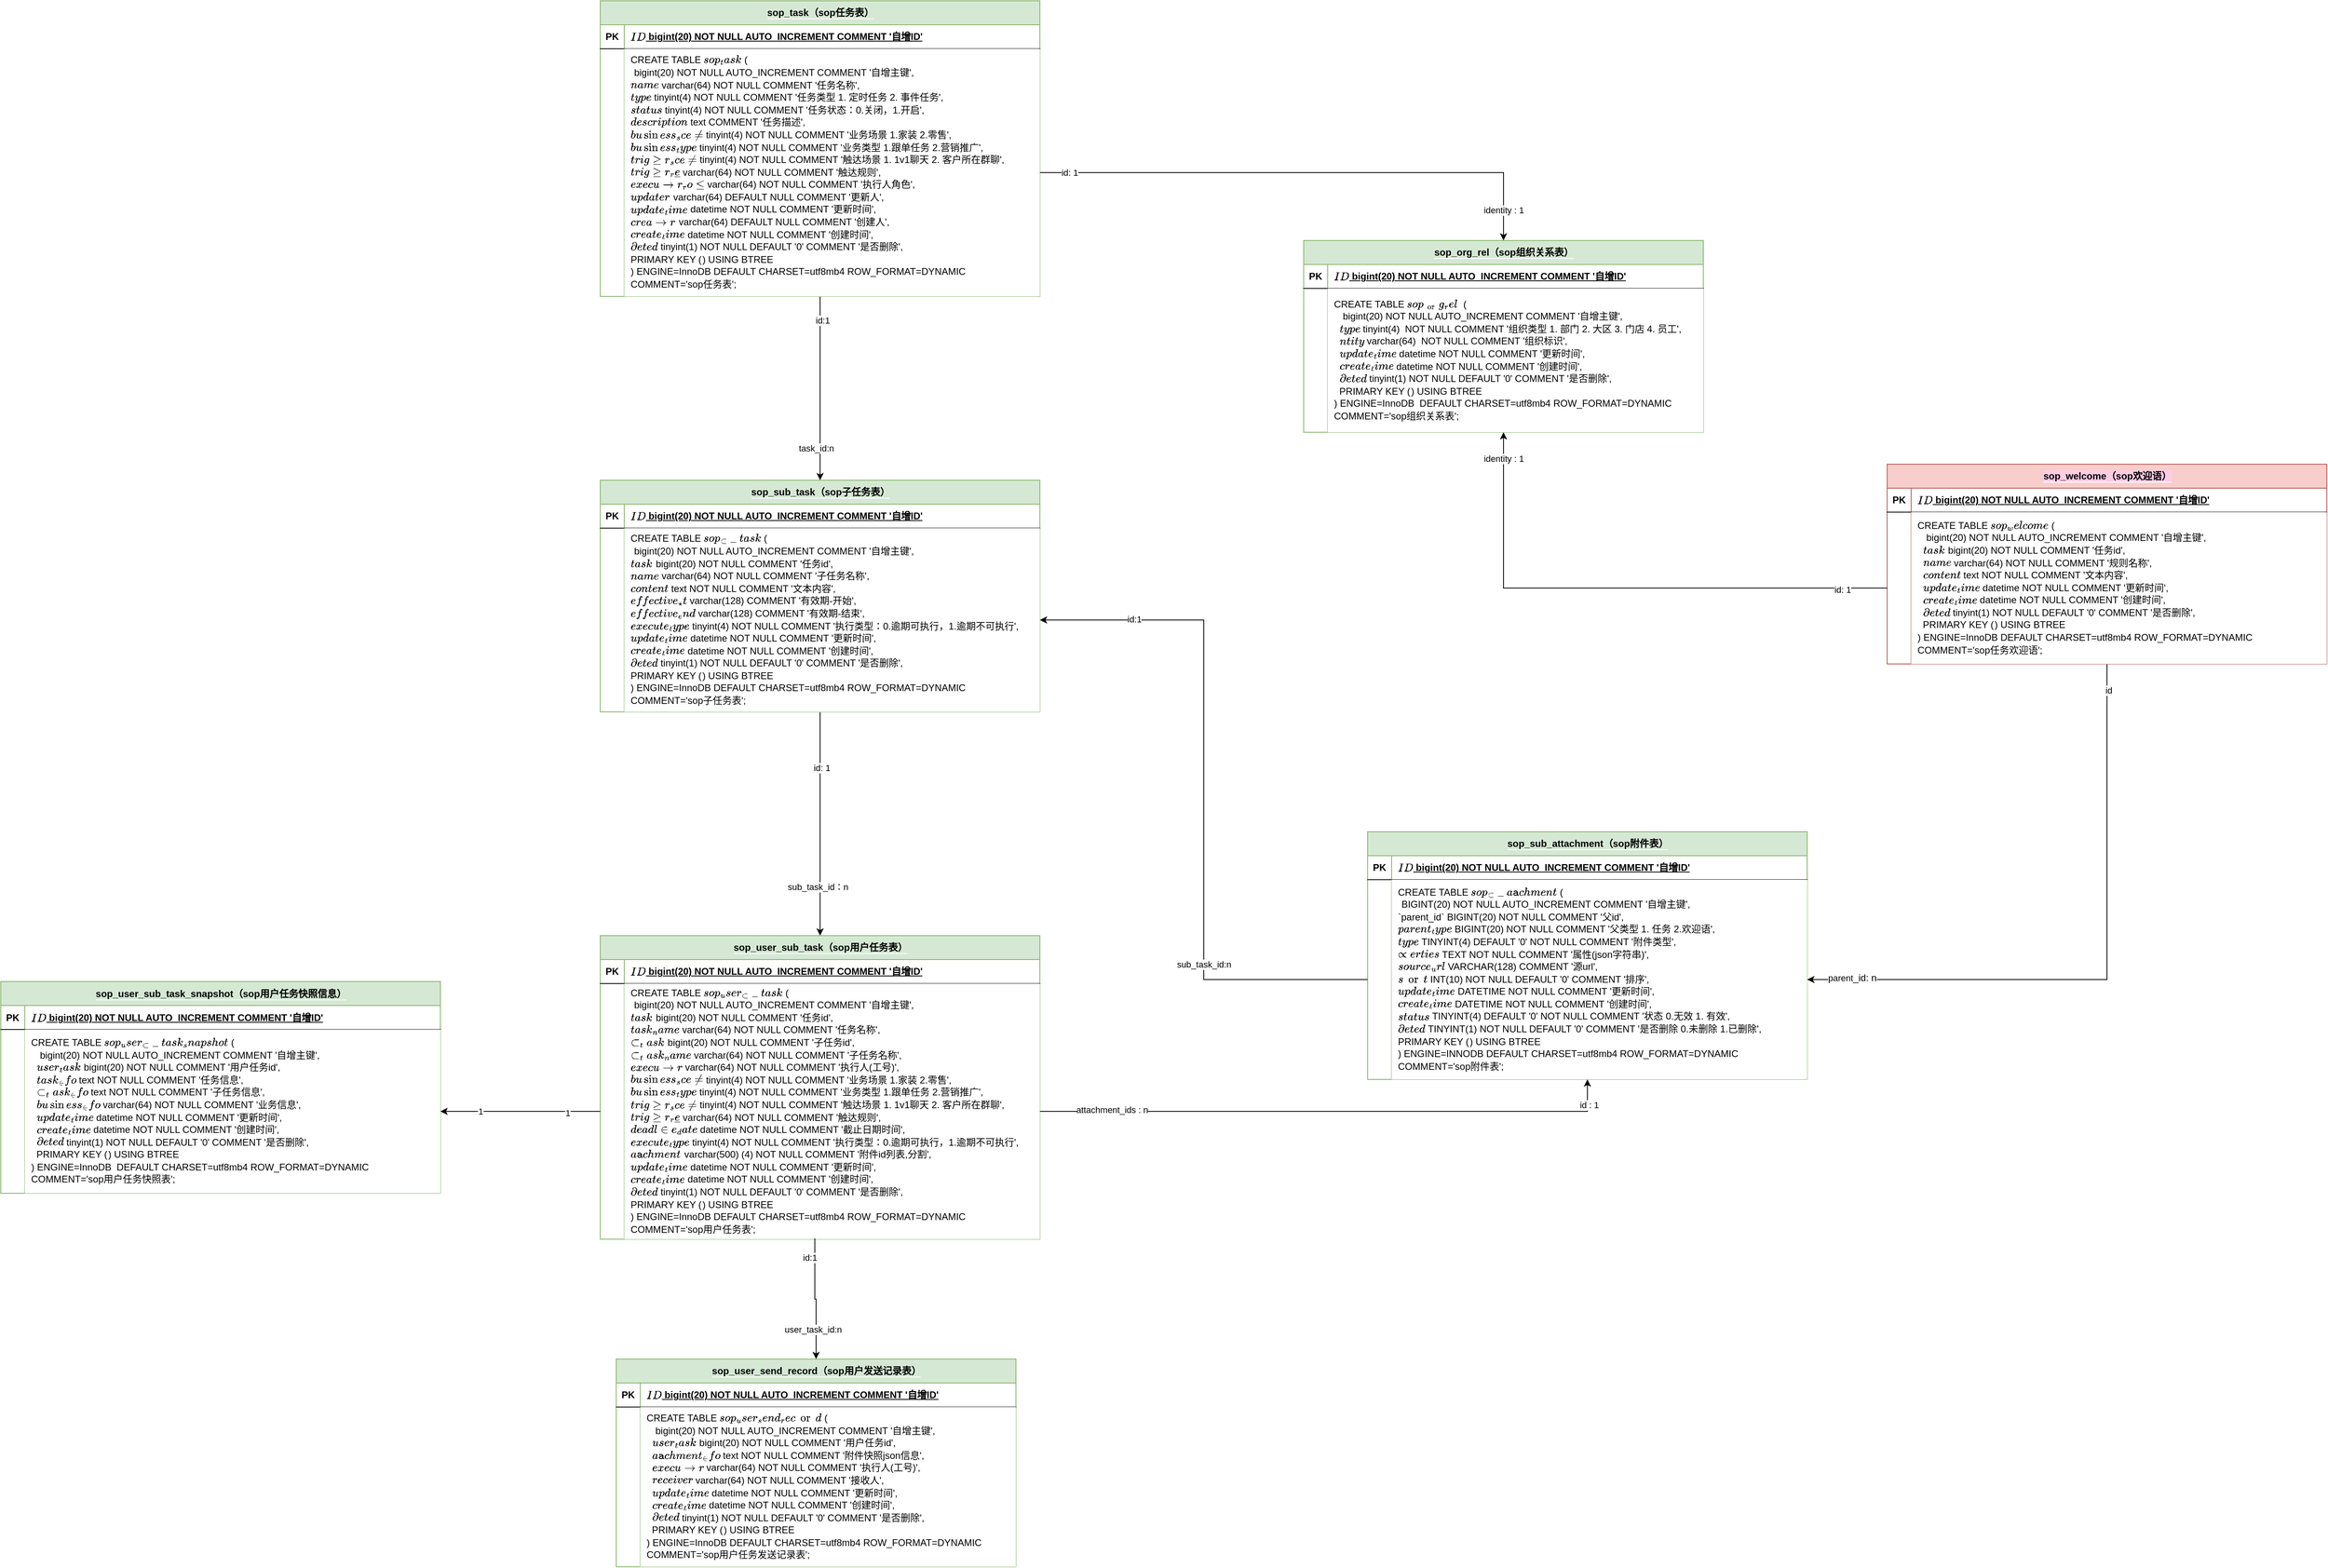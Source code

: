 <mxfile version="21.6.8" type="github">
  <diagram name="第 1 页" id="de748oIVJeChQEEVJ22J">
    <mxGraphModel dx="6034" dy="2929" grid="1" gridSize="10" guides="1" tooltips="1" connect="1" arrows="1" fold="1" page="1" pageScale="1" pageWidth="827" pageHeight="1169" math="0" shadow="0">
      <root>
        <mxCell id="0" />
        <mxCell id="1" parent="0" />
        <mxCell id="-qIdUn-uNaCTuJ1rHyCA-53" style="edgeStyle=orthogonalEdgeStyle;rounded=0;orthogonalLoop=1;jettySize=auto;html=1;entryX=0.5;entryY=0;entryDx=0;entryDy=0;" edge="1" parent="1" source="-qIdUn-uNaCTuJ1rHyCA-1" target="-qIdUn-uNaCTuJ1rHyCA-15">
          <mxGeometry relative="1" as="geometry" />
        </mxCell>
        <mxCell id="-qIdUn-uNaCTuJ1rHyCA-54" value="id:1" style="edgeLabel;html=1;align=center;verticalAlign=middle;resizable=0;points=[];" vertex="1" connectable="0" parent="-qIdUn-uNaCTuJ1rHyCA-53">
          <mxGeometry x="-0.752" y="3" relative="1" as="geometry">
            <mxPoint y="1" as="offset" />
          </mxGeometry>
        </mxCell>
        <mxCell id="-qIdUn-uNaCTuJ1rHyCA-55" value="task_id:n" style="edgeLabel;html=1;align=center;verticalAlign=middle;resizable=0;points=[];" vertex="1" connectable="0" parent="-qIdUn-uNaCTuJ1rHyCA-53">
          <mxGeometry x="0.507" y="-2" relative="1" as="geometry">
            <mxPoint x="-3" y="16" as="offset" />
          </mxGeometry>
        </mxCell>
        <mxCell id="-qIdUn-uNaCTuJ1rHyCA-1" value="&lt;span style=&quot;background-color: rgb(213, 232, 212);&quot;&gt;sop_task（sop任务表）&lt;/span&gt;" style="shape=table;startSize=30;container=1;collapsible=1;childLayout=tableLayout;fixedRows=1;rowLines=0;fontStyle=1;align=center;resizeLast=1;html=1;labelBackgroundColor=default;fillColor=#d5e8d4;strokeColor=#82b366;" vertex="1" parent="1">
          <mxGeometry x="-2260" y="-890" width="550" height="370" as="geometry" />
        </mxCell>
        <mxCell id="-qIdUn-uNaCTuJ1rHyCA-2" value="" style="shape=tableRow;horizontal=0;startSize=0;swimlaneHead=0;swimlaneBody=0;fillColor=none;collapsible=0;dropTarget=0;points=[[0,0.5],[1,0.5]];portConstraint=eastwest;top=0;left=0;right=0;bottom=1;" vertex="1" parent="-qIdUn-uNaCTuJ1rHyCA-1">
          <mxGeometry y="30" width="550" height="30" as="geometry" />
        </mxCell>
        <mxCell id="-qIdUn-uNaCTuJ1rHyCA-3" value="PK" style="shape=partialRectangle;connectable=0;fillColor=none;top=0;left=0;bottom=0;right=0;fontStyle=1;overflow=hidden;whiteSpace=wrap;html=1;" vertex="1" parent="-qIdUn-uNaCTuJ1rHyCA-2">
          <mxGeometry width="30" height="30" as="geometry">
            <mxRectangle width="30" height="30" as="alternateBounds" />
          </mxGeometry>
        </mxCell>
        <mxCell id="-qIdUn-uNaCTuJ1rHyCA-4" value="`ID` bigint(20) NOT NULL AUTO_INCREMENT COMMENT &#39;自增ID&#39;" style="shape=partialRectangle;connectable=0;fillColor=none;top=0;left=0;bottom=0;right=0;align=left;spacingLeft=6;fontStyle=5;overflow=hidden;whiteSpace=wrap;html=1;" vertex="1" parent="-qIdUn-uNaCTuJ1rHyCA-2">
          <mxGeometry x="30" width="520" height="30" as="geometry">
            <mxRectangle width="520" height="30" as="alternateBounds" />
          </mxGeometry>
        </mxCell>
        <mxCell id="-qIdUn-uNaCTuJ1rHyCA-5" value="" style="shape=tableRow;horizontal=0;startSize=0;swimlaneHead=0;swimlaneBody=0;fillColor=none;collapsible=0;dropTarget=0;points=[[0,0.5],[1,0.5]];portConstraint=eastwest;top=0;left=0;right=0;bottom=0;" vertex="1" parent="-qIdUn-uNaCTuJ1rHyCA-1">
          <mxGeometry y="60" width="550" height="310" as="geometry" />
        </mxCell>
        <mxCell id="-qIdUn-uNaCTuJ1rHyCA-6" value="" style="shape=partialRectangle;connectable=0;fillColor=none;top=0;left=0;bottom=0;right=0;editable=1;overflow=hidden;whiteSpace=wrap;html=1;" vertex="1" parent="-qIdUn-uNaCTuJ1rHyCA-5">
          <mxGeometry width="30" height="310" as="geometry">
            <mxRectangle width="30" height="310" as="alternateBounds" />
          </mxGeometry>
        </mxCell>
        <mxCell id="-qIdUn-uNaCTuJ1rHyCA-7" value="&lt;div style=&quot;line-height: 130%;&quot;&gt;&lt;div style=&quot;line-height: 130%;&quot;&gt;&lt;div style=&quot;line-height: 130%;&quot;&gt;&lt;div style=&quot;line-height: 130%;&quot;&gt;&lt;div style=&quot;line-height: 130%;&quot;&gt;&lt;div data-docx-has-block-data=&quot;false&quot; data-page-id=&quot;Co8VdgC0moM7NCxHO37cvej0neh&quot;&gt;&lt;div class=&quot;old-record-id-Ze5vdnJgfoNHqzxl2qscwm99n2c&quot; style=&quot;&quot;&gt;CREATE TABLE `sop_task` (&lt;br/&gt;  `id` bigint(20) NOT NULL AUTO_INCREMENT COMMENT &#39;自增主键&#39;,&lt;br/&gt;  `name` varchar(64) NOT NULL COMMENT &#39;任务名称&#39;,&lt;br/&gt;  `type` tinyint(4)  NOT NULL COMMENT &#39;任务类型 1. 定时任务 2. 事件任务&#39;,&lt;br/&gt;  `status` tinyint(4)  NOT NULL COMMENT &#39;任务状态：0.关闭，1.开启&#39;,&lt;br/&gt;  `description` text COMMENT &#39;任务描述&#39;,&lt;br/&gt;  `business_scene` tinyint(4) NOT NULL COMMENT &#39;业务场景 1.家装 2.零售&#39;,&lt;br/&gt;  `business_type` tinyint(4) NOT NULL COMMENT &#39;业务类型 1.跟单任务 2.营销推广&#39;,&lt;br/&gt;  `trigger_scene` tinyint(4) NOT NULL COMMENT &#39;触达场景 1. 1v1聊天 2. 客户所在群聊&#39;,&lt;br/&gt;  `trigger_rule` varchar(64) NOT NULL COMMENT &#39;触达规则&#39;,&lt;br/&gt;  `executor_role` varchar(64) NOT NULL COMMENT &#39;执行人角色&#39;,&lt;br/&gt;  `updater_id` varchar(64) DEFAULT NULL COMMENT &#39;更新人&#39;,&lt;br/&gt;  `update_time` datetime NOT NULL COMMENT &#39;更新时间&#39;,&lt;br/&gt;  `creator_id` varchar(64) DEFAULT NULL COMMENT &#39;创建人&#39;,&lt;br/&gt;  `create_time` datetime NOT NULL COMMENT &#39;创建时间&#39;,&lt;br/&gt;  `deleted` tinyint(1) NOT NULL DEFAULT &#39;0&#39; COMMENT &#39;是否删除&#39;,&lt;br/&gt;  PRIMARY KEY (`id`) USING BTREE&lt;br/&gt;) ENGINE=InnoDB  DEFAULT CHARSET=utf8mb4 ROW_FORMAT=DYNAMIC COMMENT=&#39;sop任务表&#39;;&lt;/div&gt;&lt;/div&gt;&lt;/div&gt;&lt;/div&gt;&lt;/div&gt;&lt;/div&gt;&lt;/div&gt;" style="shape=partialRectangle;connectable=0;fillColor=default;top=0;left=0;bottom=0;right=0;align=left;spacingLeft=6;overflow=hidden;whiteSpace=wrap;html=1;" vertex="1" parent="-qIdUn-uNaCTuJ1rHyCA-5">
          <mxGeometry x="30" width="520" height="310" as="geometry">
            <mxRectangle width="520" height="310" as="alternateBounds" />
          </mxGeometry>
        </mxCell>
        <mxCell id="-qIdUn-uNaCTuJ1rHyCA-63" style="edgeStyle=orthogonalEdgeStyle;rounded=0;orthogonalLoop=1;jettySize=auto;html=1;entryX=0.5;entryY=0;entryDx=0;entryDy=0;" edge="1" parent="1" source="-qIdUn-uNaCTuJ1rHyCA-15" target="-qIdUn-uNaCTuJ1rHyCA-29">
          <mxGeometry relative="1" as="geometry" />
        </mxCell>
        <mxCell id="-qIdUn-uNaCTuJ1rHyCA-65" value="id: 1" style="edgeLabel;html=1;align=center;verticalAlign=middle;resizable=0;points=[];" vertex="1" connectable="0" parent="-qIdUn-uNaCTuJ1rHyCA-63">
          <mxGeometry x="-0.502" y="2" relative="1" as="geometry">
            <mxPoint as="offset" />
          </mxGeometry>
        </mxCell>
        <mxCell id="-qIdUn-uNaCTuJ1rHyCA-66" value="sub_task_id：n" style="edgeLabel;html=1;align=center;verticalAlign=middle;resizable=0;points=[];" vertex="1" connectable="0" parent="-qIdUn-uNaCTuJ1rHyCA-63">
          <mxGeometry x="0.563" y="-3" relative="1" as="geometry">
            <mxPoint as="offset" />
          </mxGeometry>
        </mxCell>
        <mxCell id="-qIdUn-uNaCTuJ1rHyCA-15" value="&lt;span style=&quot;background-color: rgb(213, 232, 212);&quot;&gt;sop_sub_task（sop子任务表）&lt;/span&gt;" style="shape=table;startSize=30;container=1;collapsible=1;childLayout=tableLayout;fixedRows=1;rowLines=0;fontStyle=1;align=center;resizeLast=1;html=1;labelBackgroundColor=default;fillColor=#d5e8d4;strokeColor=#82b366;" vertex="1" parent="1">
          <mxGeometry x="-2260" y="-290" width="550" height="290.0" as="geometry" />
        </mxCell>
        <mxCell id="-qIdUn-uNaCTuJ1rHyCA-16" value="" style="shape=tableRow;horizontal=0;startSize=0;swimlaneHead=0;swimlaneBody=0;fillColor=none;collapsible=0;dropTarget=0;points=[[0,0.5],[1,0.5]];portConstraint=eastwest;top=0;left=0;right=0;bottom=1;" vertex="1" parent="-qIdUn-uNaCTuJ1rHyCA-15">
          <mxGeometry y="30" width="550" height="30" as="geometry" />
        </mxCell>
        <mxCell id="-qIdUn-uNaCTuJ1rHyCA-17" value="PK" style="shape=partialRectangle;connectable=0;fillColor=none;top=0;left=0;bottom=0;right=0;fontStyle=1;overflow=hidden;whiteSpace=wrap;html=1;" vertex="1" parent="-qIdUn-uNaCTuJ1rHyCA-16">
          <mxGeometry width="30" height="30" as="geometry">
            <mxRectangle width="30" height="30" as="alternateBounds" />
          </mxGeometry>
        </mxCell>
        <mxCell id="-qIdUn-uNaCTuJ1rHyCA-18" value="`ID` bigint(20) NOT NULL AUTO_INCREMENT COMMENT &#39;自增ID&#39;" style="shape=partialRectangle;connectable=0;fillColor=none;top=0;left=0;bottom=0;right=0;align=left;spacingLeft=6;fontStyle=5;overflow=hidden;whiteSpace=wrap;html=1;" vertex="1" parent="-qIdUn-uNaCTuJ1rHyCA-16">
          <mxGeometry x="30" width="520" height="30" as="geometry">
            <mxRectangle width="520" height="30" as="alternateBounds" />
          </mxGeometry>
        </mxCell>
        <mxCell id="-qIdUn-uNaCTuJ1rHyCA-19" value="" style="shape=tableRow;horizontal=0;startSize=0;swimlaneHead=0;swimlaneBody=0;fillColor=none;collapsible=0;dropTarget=0;points=[[0,0.5],[1,0.5]];portConstraint=eastwest;top=0;left=0;right=0;bottom=0;" vertex="1" parent="-qIdUn-uNaCTuJ1rHyCA-15">
          <mxGeometry y="60" width="550" height="230" as="geometry" />
        </mxCell>
        <mxCell id="-qIdUn-uNaCTuJ1rHyCA-20" value="" style="shape=partialRectangle;connectable=0;fillColor=none;top=0;left=0;bottom=0;right=0;editable=1;overflow=hidden;whiteSpace=wrap;html=1;" vertex="1" parent="-qIdUn-uNaCTuJ1rHyCA-19">
          <mxGeometry width="30" height="230" as="geometry">
            <mxRectangle width="30" height="230" as="alternateBounds" />
          </mxGeometry>
        </mxCell>
        <mxCell id="-qIdUn-uNaCTuJ1rHyCA-21" value="&lt;div style=&quot;line-height: 130%;&quot;&gt;&lt;div style=&quot;line-height: 130%;&quot;&gt;&lt;div style=&quot;line-height: 130%;&quot;&gt;&lt;div style=&quot;line-height: 130%;&quot;&gt;&lt;div style=&quot;line-height: 130%;&quot;&gt;&lt;div style=&quot;line-height: 130%;&quot;&gt;&lt;div style=&quot;line-height: 130%;&quot;&gt;&lt;div data-docx-has-block-data=&quot;false&quot; data-page-id=&quot;Co8VdgC0moM7NCxHO37cvej0neh&quot;&gt;&lt;div class=&quot;old-record-id-Ze5vdnJgfoNHqzxl2qscwm99n2c&quot; style=&quot;&quot;&gt;CREATE TABLE `sop_sub_task` (&lt;br/&gt;  `id` bigint(20) NOT NULL AUTO_INCREMENT COMMENT &#39;自增主键&#39;,&lt;br/&gt;  `task_id` bigint(20) NOT NULL COMMENT &#39;任务id&#39;,&lt;br/&gt;  `name` varchar(64) NOT NULL COMMENT &#39;子任务名称&#39;,&lt;br/&gt;  `content` text NOT NULL COMMENT &#39;文本内容&#39;,&lt;br/&gt;  `effective_start` varchar(128) COMMENT &#39;有效期-开始&#39;,&lt;br/&gt;  `effective_end` varchar(128) COMMENT &#39;有效期-结束&#39;,&lt;br/&gt;  `execute_type` tinyint(4)  NOT NULL COMMENT &#39;执行类型：0.逾期可执行，1.逾期不可执行&#39;,&lt;br/&gt;  `update_time` datetime NOT NULL COMMENT &#39;更新时间&#39;,&lt;br/&gt;  `create_time` datetime NOT NULL COMMENT &#39;创建时间&#39;,&lt;br/&gt;  `deleted` tinyint(1) NOT NULL DEFAULT &#39;0&#39; COMMENT &#39;是否删除&#39;,&lt;br/&gt;  PRIMARY KEY (`id`) USING BTREE&lt;br/&gt;) ENGINE=InnoDB DEFAULT CHARSET=utf8mb4 ROW_FORMAT=DYNAMIC COMMENT=&#39;sop子任务表&#39;;&lt;/div&gt;&lt;/div&gt;&lt;/div&gt;&lt;/div&gt;&lt;/div&gt;&lt;/div&gt;&lt;/div&gt;&lt;/div&gt;&lt;/div&gt;" style="shape=partialRectangle;connectable=0;fillColor=default;top=0;left=0;bottom=0;right=0;align=left;spacingLeft=6;overflow=hidden;whiteSpace=wrap;html=1;" vertex="1" parent="-qIdUn-uNaCTuJ1rHyCA-19">
          <mxGeometry x="30" width="520" height="230" as="geometry">
            <mxRectangle width="520" height="230" as="alternateBounds" />
          </mxGeometry>
        </mxCell>
        <mxCell id="-qIdUn-uNaCTuJ1rHyCA-22" value="&lt;span style=&quot;background-color: rgb(213, 232, 212);&quot;&gt;sop_sub_attachment（sop附件表）&lt;/span&gt;" style="shape=table;startSize=30;container=1;collapsible=1;childLayout=tableLayout;fixedRows=1;rowLines=0;fontStyle=1;align=center;resizeLast=1;html=1;labelBackgroundColor=default;fillColor=#d5e8d4;strokeColor=#82b366;" vertex="1" parent="1">
          <mxGeometry x="-1300" y="150" width="550" height="310" as="geometry" />
        </mxCell>
        <mxCell id="-qIdUn-uNaCTuJ1rHyCA-23" value="" style="shape=tableRow;horizontal=0;startSize=0;swimlaneHead=0;swimlaneBody=0;fillColor=none;collapsible=0;dropTarget=0;points=[[0,0.5],[1,0.5]];portConstraint=eastwest;top=0;left=0;right=0;bottom=1;" vertex="1" parent="-qIdUn-uNaCTuJ1rHyCA-22">
          <mxGeometry y="30" width="550" height="30" as="geometry" />
        </mxCell>
        <mxCell id="-qIdUn-uNaCTuJ1rHyCA-24" value="PK" style="shape=partialRectangle;connectable=0;fillColor=none;top=0;left=0;bottom=0;right=0;fontStyle=1;overflow=hidden;whiteSpace=wrap;html=1;" vertex="1" parent="-qIdUn-uNaCTuJ1rHyCA-23">
          <mxGeometry width="30" height="30" as="geometry">
            <mxRectangle width="30" height="30" as="alternateBounds" />
          </mxGeometry>
        </mxCell>
        <mxCell id="-qIdUn-uNaCTuJ1rHyCA-25" value="`ID` bigint(20) NOT NULL AUTO_INCREMENT COMMENT &#39;自增ID&#39;" style="shape=partialRectangle;connectable=0;fillColor=none;top=0;left=0;bottom=0;right=0;align=left;spacingLeft=6;fontStyle=5;overflow=hidden;whiteSpace=wrap;html=1;" vertex="1" parent="-qIdUn-uNaCTuJ1rHyCA-23">
          <mxGeometry x="30" width="520" height="30" as="geometry">
            <mxRectangle width="520" height="30" as="alternateBounds" />
          </mxGeometry>
        </mxCell>
        <mxCell id="-qIdUn-uNaCTuJ1rHyCA-26" value="" style="shape=tableRow;horizontal=0;startSize=0;swimlaneHead=0;swimlaneBody=0;fillColor=none;collapsible=0;dropTarget=0;points=[[0,0.5],[1,0.5]];portConstraint=eastwest;top=0;left=0;right=0;bottom=0;" vertex="1" parent="-qIdUn-uNaCTuJ1rHyCA-22">
          <mxGeometry y="60" width="550" height="250" as="geometry" />
        </mxCell>
        <mxCell id="-qIdUn-uNaCTuJ1rHyCA-27" value="" style="shape=partialRectangle;connectable=0;fillColor=none;top=0;left=0;bottom=0;right=0;editable=1;overflow=hidden;whiteSpace=wrap;html=1;" vertex="1" parent="-qIdUn-uNaCTuJ1rHyCA-26">
          <mxGeometry width="30" height="250" as="geometry">
            <mxRectangle width="30" height="250" as="alternateBounds" />
          </mxGeometry>
        </mxCell>
        <mxCell id="-qIdUn-uNaCTuJ1rHyCA-28" value="&lt;div style=&quot;line-height: 130%;&quot;&gt;&lt;div style=&quot;line-height: 130%;&quot;&gt;&lt;div style=&quot;line-height: 130%;&quot;&gt;&lt;div style=&quot;line-height: 130%;&quot;&gt;&lt;div style=&quot;line-height: 130%;&quot;&gt;&lt;div style=&quot;line-height: 130%;&quot;&gt;&lt;div style=&quot;line-height: 130%;&quot;&gt;&lt;div style=&quot;line-height: 130%;&quot;&gt;&lt;div&gt;CREATE TABLE `sop_sub_attachment` (&lt;span style=&quot;&quot; data-eleid=&quot;2&quot; class=&quot;text-only&quot;&gt;&lt;br&gt;&lt;/span&gt;&lt;span style=&quot;&quot; data-eleid=&quot;5&quot; class=&quot;text-only&quot;&gt;  `id` BIGINT(20) NOT NULL AUTO_INCREMENT COMMENT &#39;自增主键&#39;,&lt;/span&gt;&lt;span style=&quot;&quot; data-eleid=&quot;4&quot; class=&quot;text-only&quot;&gt;&lt;br&gt;&lt;/span&gt;  `&lt;span style=&quot;background-color: initial;&quot;&gt;parent&lt;/span&gt;&lt;span style=&quot;background-color: initial;&quot;&gt;_id` BIGINT(20) NOT NULL COMMENT &#39;父id&#39;,&lt;/span&gt;&lt;/div&gt;&lt;div&gt;&lt;span style=&quot;&quot; data-eleid=&quot;6&quot; class=&quot;text-only&quot;&gt;`parent_type` BIGINT(20) NOT NULL COMMENT &#39;父类型 1. 任务 2.欢迎语&#39;,&lt;br&gt;&lt;/span&gt;&lt;span style=&quot;&quot; data-eleid=&quot;9&quot; class=&quot;text-only&quot;&gt;  `type` TINYINT(4) DEFAULT &#39;0&#39;  NOT NULL COMMENT &#39;附件类型&#39;,&lt;/span&gt;&lt;span style=&quot;&quot; data-eleid=&quot;8&quot; class=&quot;text-only&quot;&gt;&lt;br&gt;&lt;/span&gt;&lt;span style=&quot;&quot; data-eleid=&quot;11&quot; class=&quot;text-only&quot;&gt;  `properties` TEXT NOT NULL COMMENT &#39;属性(json字符串)&#39;,&lt;/span&gt;&lt;/div&gt;&lt;div&gt;&lt;span style=&quot;&quot; data-eleid=&quot;12&quot; class=&quot;text-only&quot;&gt;&lt;div style=&quot;&quot;&gt;  `source_url` VARCHAR(128) COMMENT &#39;源url&#39;,&lt;/div&gt;&lt;/span&gt;&lt;span style=&quot;&quot; data-eleid=&quot;15&quot; class=&quot;text-only&quot;&gt;  `sort` INT(10) NOT NULL DEFAULT &#39;0&#39; COMMENT &#39;排序&#39;,&lt;/span&gt;&lt;span style=&quot;&quot; data-eleid=&quot;14&quot; class=&quot;text-only&quot;&gt;&lt;br&gt;&lt;/span&gt;&lt;span style=&quot;&quot; data-eleid=&quot;17&quot; class=&quot;text-only&quot;&gt;  `update_time` DATETIME NOT NULL COMMENT &#39;更新时间&#39;,&lt;/span&gt;&lt;span style=&quot;&quot; data-eleid=&quot;16&quot; class=&quot;text-only&quot;&gt;&lt;br&gt;&lt;/span&gt;&lt;span style=&quot;&quot; data-eleid=&quot;19&quot; class=&quot;text-only&quot;&gt;  `create_time` DATETIME NOT NULL COMMENT &#39;创建时间&#39;,&lt;/span&gt;&lt;/div&gt;&lt;div&gt;&lt;span style=&quot;&quot; data-eleid=&quot;18&quot; class=&quot;text-only&quot;&gt;`status` TINYINT(4) DEFAULT &#39;0&#39; NOT NULL COMMENT &#39;状态 0.无效 1. 有效&#39;,&lt;br&gt;&lt;/span&gt;&lt;span style=&quot;&quot; data-eleid=&quot;21&quot; class=&quot;text-only&quot;&gt;  `deleted` TINYINT(1) NOT NULL DEFAULT &#39;0&#39; COMMENT &#39;是否删除 0.未删除 1.已删除&#39;,&lt;/span&gt;&lt;span style=&quot;&quot; data-eleid=&quot;20&quot; class=&quot;text-only&quot;&gt;&lt;br&gt;&lt;/span&gt;&lt;span style=&quot;&quot; data-eleid=&quot;23&quot; class=&quot;text-only&quot;&gt;  PRIMARY KEY (`id`) USING BTREE&lt;/span&gt;&lt;span style=&quot;&quot; data-eleid=&quot;22&quot; class=&quot;text-only&quot;&gt;&lt;br&gt;&lt;/span&gt;&lt;span style=&quot;&quot; data-eleid=&quot;25&quot; class=&quot;text-only&quot;&gt;) ENGINE=INNODB DEFAULT CHARSET=utf8mb4 ROW_FORMAT=DYNAMIC COMMENT=&#39;sop附件表&#39;;&lt;/span&gt;&lt;/div&gt;&lt;/div&gt;&lt;/div&gt;&lt;/div&gt;&lt;/div&gt;&lt;/div&gt;&lt;/div&gt;&lt;/div&gt;&lt;/div&gt;" style="shape=partialRectangle;connectable=0;fillColor=default;top=0;left=0;bottom=0;right=0;align=left;spacingLeft=6;overflow=hidden;whiteSpace=wrap;html=1;" vertex="1" parent="-qIdUn-uNaCTuJ1rHyCA-26">
          <mxGeometry x="30" width="520" height="250" as="geometry">
            <mxRectangle width="520" height="250" as="alternateBounds" />
          </mxGeometry>
        </mxCell>
        <mxCell id="-qIdUn-uNaCTuJ1rHyCA-29" value="&lt;span style=&quot;background-color: rgb(213, 232, 212);&quot;&gt;sop_user_sub_task（sop用户任务表）&lt;/span&gt;" style="shape=table;startSize=30;container=1;collapsible=1;childLayout=tableLayout;fixedRows=1;rowLines=0;fontStyle=1;align=center;resizeLast=1;html=1;labelBackgroundColor=default;fillColor=#d5e8d4;strokeColor=#82b366;" vertex="1" parent="1">
          <mxGeometry x="-2260" y="280" width="550" height="380" as="geometry" />
        </mxCell>
        <mxCell id="-qIdUn-uNaCTuJ1rHyCA-30" value="" style="shape=tableRow;horizontal=0;startSize=0;swimlaneHead=0;swimlaneBody=0;fillColor=none;collapsible=0;dropTarget=0;points=[[0,0.5],[1,0.5]];portConstraint=eastwest;top=0;left=0;right=0;bottom=1;" vertex="1" parent="-qIdUn-uNaCTuJ1rHyCA-29">
          <mxGeometry y="30" width="550" height="30" as="geometry" />
        </mxCell>
        <mxCell id="-qIdUn-uNaCTuJ1rHyCA-31" value="PK" style="shape=partialRectangle;connectable=0;fillColor=none;top=0;left=0;bottom=0;right=0;fontStyle=1;overflow=hidden;whiteSpace=wrap;html=1;" vertex="1" parent="-qIdUn-uNaCTuJ1rHyCA-30">
          <mxGeometry width="30" height="30" as="geometry">
            <mxRectangle width="30" height="30" as="alternateBounds" />
          </mxGeometry>
        </mxCell>
        <mxCell id="-qIdUn-uNaCTuJ1rHyCA-32" value="`ID` bigint(20) NOT NULL AUTO_INCREMENT COMMENT &#39;自增ID&#39;" style="shape=partialRectangle;connectable=0;fillColor=none;top=0;left=0;bottom=0;right=0;align=left;spacingLeft=6;fontStyle=5;overflow=hidden;whiteSpace=wrap;html=1;" vertex="1" parent="-qIdUn-uNaCTuJ1rHyCA-30">
          <mxGeometry x="30" width="520" height="30" as="geometry">
            <mxRectangle width="520" height="30" as="alternateBounds" />
          </mxGeometry>
        </mxCell>
        <mxCell id="-qIdUn-uNaCTuJ1rHyCA-33" value="" style="shape=tableRow;horizontal=0;startSize=0;swimlaneHead=0;swimlaneBody=0;fillColor=none;collapsible=0;dropTarget=0;points=[[0,0.5],[1,0.5]];portConstraint=eastwest;top=0;left=0;right=0;bottom=0;" vertex="1" parent="-qIdUn-uNaCTuJ1rHyCA-29">
          <mxGeometry y="60" width="550" height="320" as="geometry" />
        </mxCell>
        <mxCell id="-qIdUn-uNaCTuJ1rHyCA-34" value="" style="shape=partialRectangle;connectable=0;fillColor=none;top=0;left=0;bottom=0;right=0;editable=1;overflow=hidden;whiteSpace=wrap;html=1;" vertex="1" parent="-qIdUn-uNaCTuJ1rHyCA-33">
          <mxGeometry width="30" height="320" as="geometry">
            <mxRectangle width="30" height="320" as="alternateBounds" />
          </mxGeometry>
        </mxCell>
        <mxCell id="-qIdUn-uNaCTuJ1rHyCA-35" value="&lt;div style=&quot;line-height: 130%;&quot;&gt;&lt;div style=&quot;line-height: 130%;&quot;&gt;&lt;div style=&quot;line-height: 130%;&quot;&gt;&lt;div style=&quot;line-height: 130%;&quot;&gt;&lt;div style=&quot;line-height: 130%;&quot;&gt;&lt;div style=&quot;line-height: 130%;&quot;&gt;&lt;div style=&quot;line-height: 130%;&quot;&gt;&lt;div style=&quot;line-height: 130%;&quot;&gt;&lt;div data-docx-has-block-data=&quot;false&quot; data-page-id=&quot;Co8VdgC0moM7NCxHO37cvej0neh&quot;&gt;&lt;div class=&quot;old-record-id-Ze5vdnJgfoNHqzxl2qscwm99n2c&quot; style=&quot;&quot;&gt;CREATE TABLE `sop_user_sub_task` (&lt;br/&gt;  `id` bigint(20) NOT NULL AUTO_INCREMENT COMMENT &#39;自增主键&#39;,&lt;br/&gt;  `task_id` bigint(20) NOT NULL COMMENT &#39;任务id&#39;,&lt;br/&gt;  `task_name` varchar(64) NOT NULL COMMENT &#39;任务名称&#39;,&lt;br/&gt;  `sub_task_id ` bigint(20) NOT NULL COMMENT &#39;子任务id&#39;,&lt;br/&gt;  `sub_task_name` varchar(64) NOT NULL COMMENT &#39;子任务名称&#39;,&lt;br/&gt;  `executor` varchar(64) NOT NULL COMMENT &#39;执行人(工号)&#39;,&lt;br/&gt;  `business_scene` tinyint(4) NOT NULL COMMENT &#39;业务场景 1.家装 2.零售&#39;,&lt;br/&gt;  `business_type` tinyint(4) NOT NULL COMMENT &#39;业务类型 1.跟单任务 2.营销推广&#39;,&lt;br/&gt;  `trigger_scene` tinyint(4) NOT NULL COMMENT &#39;触达场景 1. 1v1聊天 2. 客户所在群聊&#39;,&lt;br/&gt;  `trigger_rule` varchar(64) NOT NULL COMMENT &#39;触达规则&#39;,&lt;br/&gt;  `deadline_date ` datetime NOT NULL COMMENT &#39;截止日期时间&#39;,&lt;br/&gt;  `execute_type` tinyint(4)  NOT NULL COMMENT &#39;执行类型：0.逾期可执行，1.逾期不可执行&#39;,&lt;br/&gt;  `attachment_ids` varchar(500) (4)  NOT NULL COMMENT &#39;附件id列表,分割&#39;,&lt;br/&gt;  `update_time` datetime NOT NULL COMMENT &#39;更新时间&#39;,&lt;br/&gt;  `create_time` datetime NOT NULL COMMENT &#39;创建时间&#39;,&lt;br/&gt;  `deleted` tinyint(1) NOT NULL DEFAULT &#39;0&#39; COMMENT &#39;是否删除&#39;,&lt;br/&gt;  PRIMARY KEY (`id`) USING BTREE&lt;br/&gt;) ENGINE=InnoDB DEFAULT CHARSET=utf8mb4 ROW_FORMAT=DYNAMIC COMMENT=&#39;sop用户任务表&#39;;&lt;/div&gt;&lt;/div&gt;&lt;/div&gt;&lt;/div&gt;&lt;/div&gt;&lt;/div&gt;&lt;/div&gt;&lt;/div&gt;&lt;/div&gt;&lt;/div&gt;" style="shape=partialRectangle;connectable=0;fillColor=default;top=0;left=0;bottom=0;right=0;align=left;spacingLeft=6;overflow=hidden;whiteSpace=wrap;html=1;" vertex="1" parent="-qIdUn-uNaCTuJ1rHyCA-33">
          <mxGeometry x="30" width="520" height="320" as="geometry">
            <mxRectangle width="520" height="320" as="alternateBounds" />
          </mxGeometry>
        </mxCell>
        <mxCell id="-qIdUn-uNaCTuJ1rHyCA-43" value="&lt;span style=&quot;background-color: rgb(213, 232, 212);&quot;&gt;sop_user_send_record（sop用户发送记录表）&lt;/span&gt;" style="shape=table;startSize=30;container=1;collapsible=1;childLayout=tableLayout;fixedRows=1;rowLines=0;fontStyle=1;align=center;resizeLast=1;html=1;labelBackgroundColor=default;fillColor=#d5e8d4;strokeColor=#82b366;" vertex="1" parent="1">
          <mxGeometry x="-2240" y="810" width="500" height="260" as="geometry" />
        </mxCell>
        <mxCell id="-qIdUn-uNaCTuJ1rHyCA-44" value="" style="shape=tableRow;horizontal=0;startSize=0;swimlaneHead=0;swimlaneBody=0;fillColor=none;collapsible=0;dropTarget=0;points=[[0,0.5],[1,0.5]];portConstraint=eastwest;top=0;left=0;right=0;bottom=1;" vertex="1" parent="-qIdUn-uNaCTuJ1rHyCA-43">
          <mxGeometry y="30" width="500" height="30" as="geometry" />
        </mxCell>
        <mxCell id="-qIdUn-uNaCTuJ1rHyCA-45" value="PK" style="shape=partialRectangle;connectable=0;fillColor=none;top=0;left=0;bottom=0;right=0;fontStyle=1;overflow=hidden;whiteSpace=wrap;html=1;" vertex="1" parent="-qIdUn-uNaCTuJ1rHyCA-44">
          <mxGeometry width="30" height="30" as="geometry">
            <mxRectangle width="30" height="30" as="alternateBounds" />
          </mxGeometry>
        </mxCell>
        <mxCell id="-qIdUn-uNaCTuJ1rHyCA-46" value="`ID` bigint(20) NOT NULL AUTO_INCREMENT COMMENT &#39;自增ID&#39;" style="shape=partialRectangle;connectable=0;fillColor=none;top=0;left=0;bottom=0;right=0;align=left;spacingLeft=6;fontStyle=5;overflow=hidden;whiteSpace=wrap;html=1;" vertex="1" parent="-qIdUn-uNaCTuJ1rHyCA-44">
          <mxGeometry x="30" width="470" height="30" as="geometry">
            <mxRectangle width="470" height="30" as="alternateBounds" />
          </mxGeometry>
        </mxCell>
        <mxCell id="-qIdUn-uNaCTuJ1rHyCA-47" value="" style="shape=tableRow;horizontal=0;startSize=0;swimlaneHead=0;swimlaneBody=0;fillColor=none;collapsible=0;dropTarget=0;points=[[0,0.5],[1,0.5]];portConstraint=eastwest;top=0;left=0;right=0;bottom=0;" vertex="1" parent="-qIdUn-uNaCTuJ1rHyCA-43">
          <mxGeometry y="60" width="500" height="200" as="geometry" />
        </mxCell>
        <mxCell id="-qIdUn-uNaCTuJ1rHyCA-48" value="" style="shape=partialRectangle;connectable=0;fillColor=none;top=0;left=0;bottom=0;right=0;editable=1;overflow=hidden;whiteSpace=wrap;html=1;" vertex="1" parent="-qIdUn-uNaCTuJ1rHyCA-47">
          <mxGeometry width="30" height="200" as="geometry">
            <mxRectangle width="30" height="200" as="alternateBounds" />
          </mxGeometry>
        </mxCell>
        <mxCell id="-qIdUn-uNaCTuJ1rHyCA-49" value="&lt;div style=&quot;line-height: 130%;&quot;&gt;&lt;div style=&quot;line-height: 130%;&quot;&gt;&lt;div style=&quot;line-height: 130%;&quot;&gt;&lt;div style=&quot;line-height: 130%;&quot;&gt;&lt;div style=&quot;line-height: 130%;&quot;&gt;&lt;div style=&quot;line-height: 130%;&quot;&gt;&lt;div style=&quot;line-height: 130%;&quot;&gt;&lt;div style=&quot;line-height: 130%;&quot;&gt;&lt;div style=&quot;line-height: 130%;&quot;&gt;CREATE TABLE `sop_user_send_record` (&lt;/div&gt;&lt;div style=&quot;line-height: 130%;&quot;&gt;&amp;nbsp; `id` bigint(20) NOT NULL AUTO_INCREMENT COMMENT &#39;自增主键&#39;,&lt;/div&gt;&lt;div style=&quot;line-height: 130%;&quot;&gt;&amp;nbsp; `user_task_id` bigint(20) NOT NULL COMMENT &#39;用户任务id&#39;,&lt;/div&gt;&lt;div style=&quot;line-height: 130%;&quot;&gt;&amp;nbsp; `attachment_info` text NOT NULL COMMENT &#39;附件快照json信息&lt;span style=&quot;background-color: initial;&quot;&gt;&#39;,&lt;/span&gt;&lt;/div&gt;&lt;div style=&quot;line-height: 130%;&quot;&gt;&amp;nbsp; `executor` varchar(64) NOT NULL COMMENT &#39;执行人(工号)&#39;,&lt;/div&gt;&lt;div style=&quot;line-height: 130%;&quot;&gt;&amp;nbsp; `receiver` varchar(64) NOT NULL COMMENT &#39;接收人&#39;,&lt;/div&gt;&lt;div style=&quot;line-height: 130%;&quot;&gt;&amp;nbsp; `update_time` datetime NOT NULL COMMENT &#39;更新时间&#39;,&lt;/div&gt;&lt;div style=&quot;line-height: 130%;&quot;&gt;&amp;nbsp; `create_time` datetime NOT NULL COMMENT &#39;创建时间&#39;,&lt;/div&gt;&lt;div style=&quot;line-height: 130%;&quot;&gt;&amp;nbsp; `deleted` tinyint(1) NOT NULL DEFAULT &#39;0&#39; COMMENT &#39;是否删除&#39;,&lt;/div&gt;&lt;div style=&quot;line-height: 130%;&quot;&gt;&amp;nbsp; PRIMARY KEY (`id`) USING BTREE&lt;/div&gt;&lt;div style=&quot;line-height: 130%;&quot;&gt;) ENGINE=InnoDB DEFAULT CHARSET=utf8mb4 ROW_FORMAT=DYNAMIC COMMENT=&#39;sop用户任务发送记录表&#39;;&lt;/div&gt;&lt;/div&gt;&lt;/div&gt;&lt;/div&gt;&lt;/div&gt;&lt;/div&gt;&lt;/div&gt;&lt;/div&gt;&lt;/div&gt;" style="shape=partialRectangle;connectable=0;fillColor=default;top=0;left=0;bottom=0;right=0;align=left;spacingLeft=6;overflow=hidden;whiteSpace=wrap;html=1;" vertex="1" parent="-qIdUn-uNaCTuJ1rHyCA-47">
          <mxGeometry x="30" width="470" height="200" as="geometry">
            <mxRectangle width="470" height="200" as="alternateBounds" />
          </mxGeometry>
        </mxCell>
        <mxCell id="-qIdUn-uNaCTuJ1rHyCA-50" style="edgeStyle=orthogonalEdgeStyle;rounded=0;orthogonalLoop=1;jettySize=auto;html=1;exitX=0.488;exitY=0.997;exitDx=0;exitDy=0;exitPerimeter=0;entryX=0.5;entryY=0;entryDx=0;entryDy=0;" edge="1" parent="1" source="-qIdUn-uNaCTuJ1rHyCA-33" target="-qIdUn-uNaCTuJ1rHyCA-43">
          <mxGeometry relative="1" as="geometry">
            <mxPoint x="-1710" y="935" as="sourcePoint" />
          </mxGeometry>
        </mxCell>
        <mxCell id="-qIdUn-uNaCTuJ1rHyCA-51" value="id:1" style="edgeLabel;html=1;align=center;verticalAlign=middle;resizable=0;points=[];" vertex="1" connectable="0" parent="-qIdUn-uNaCTuJ1rHyCA-50">
          <mxGeometry x="-0.686" y="-6" relative="1" as="geometry">
            <mxPoint x="-1" as="offset" />
          </mxGeometry>
        </mxCell>
        <mxCell id="-qIdUn-uNaCTuJ1rHyCA-52" value="user_task_id:n" style="edgeLabel;html=1;align=center;verticalAlign=middle;resizable=0;points=[];" vertex="1" connectable="0" parent="-qIdUn-uNaCTuJ1rHyCA-50">
          <mxGeometry x="0.505" y="-3" relative="1" as="geometry">
            <mxPoint x="-1" as="offset" />
          </mxGeometry>
        </mxCell>
        <mxCell id="-qIdUn-uNaCTuJ1rHyCA-60" style="edgeStyle=orthogonalEdgeStyle;rounded=0;orthogonalLoop=1;jettySize=auto;html=1;entryX=1;entryY=0.5;entryDx=0;entryDy=0;" edge="1" parent="1" source="-qIdUn-uNaCTuJ1rHyCA-26" target="-qIdUn-uNaCTuJ1rHyCA-19">
          <mxGeometry relative="1" as="geometry" />
        </mxCell>
        <mxCell id="-qIdUn-uNaCTuJ1rHyCA-61" value="sub_task_id:n" style="edgeLabel;html=1;align=center;verticalAlign=middle;resizable=0;points=[];" vertex="1" connectable="0" parent="-qIdUn-uNaCTuJ1rHyCA-60">
          <mxGeometry x="-0.479" relative="1" as="geometry">
            <mxPoint as="offset" />
          </mxGeometry>
        </mxCell>
        <mxCell id="-qIdUn-uNaCTuJ1rHyCA-62" value="id:1" style="edgeLabel;html=1;align=center;verticalAlign=middle;resizable=0;points=[];" vertex="1" connectable="0" parent="-qIdUn-uNaCTuJ1rHyCA-60">
          <mxGeometry x="0.725" y="-1" relative="1" as="geometry">
            <mxPoint as="offset" />
          </mxGeometry>
        </mxCell>
        <mxCell id="-qIdUn-uNaCTuJ1rHyCA-68" value="&lt;span style=&quot;background-color: rgb(213, 232, 212);&quot;&gt;sop_user_sub_task_snapshot（sop用户任务快照信息）&lt;/span&gt;" style="shape=table;startSize=30;container=1;collapsible=1;childLayout=tableLayout;fixedRows=1;rowLines=0;fontStyle=1;align=center;resizeLast=1;html=1;labelBackgroundColor=default;fillColor=#d5e8d4;strokeColor=#82b366;" vertex="1" parent="1">
          <mxGeometry x="-3010" y="337.5" width="550" height="265" as="geometry" />
        </mxCell>
        <mxCell id="-qIdUn-uNaCTuJ1rHyCA-69" value="" style="shape=tableRow;horizontal=0;startSize=0;swimlaneHead=0;swimlaneBody=0;fillColor=none;collapsible=0;dropTarget=0;points=[[0,0.5],[1,0.5]];portConstraint=eastwest;top=0;left=0;right=0;bottom=1;" vertex="1" parent="-qIdUn-uNaCTuJ1rHyCA-68">
          <mxGeometry y="30" width="550" height="30" as="geometry" />
        </mxCell>
        <mxCell id="-qIdUn-uNaCTuJ1rHyCA-70" value="PK" style="shape=partialRectangle;connectable=0;fillColor=none;top=0;left=0;bottom=0;right=0;fontStyle=1;overflow=hidden;whiteSpace=wrap;html=1;" vertex="1" parent="-qIdUn-uNaCTuJ1rHyCA-69">
          <mxGeometry width="30" height="30" as="geometry">
            <mxRectangle width="30" height="30" as="alternateBounds" />
          </mxGeometry>
        </mxCell>
        <mxCell id="-qIdUn-uNaCTuJ1rHyCA-71" value="`ID` bigint(20) NOT NULL AUTO_INCREMENT COMMENT &#39;自增ID&#39;" style="shape=partialRectangle;connectable=0;fillColor=none;top=0;left=0;bottom=0;right=0;align=left;spacingLeft=6;fontStyle=5;overflow=hidden;whiteSpace=wrap;html=1;" vertex="1" parent="-qIdUn-uNaCTuJ1rHyCA-69">
          <mxGeometry x="30" width="520" height="30" as="geometry">
            <mxRectangle width="520" height="30" as="alternateBounds" />
          </mxGeometry>
        </mxCell>
        <mxCell id="-qIdUn-uNaCTuJ1rHyCA-72" value="" style="shape=tableRow;horizontal=0;startSize=0;swimlaneHead=0;swimlaneBody=0;fillColor=none;collapsible=0;dropTarget=0;points=[[0,0.5],[1,0.5]];portConstraint=eastwest;top=0;left=0;right=0;bottom=0;" vertex="1" parent="-qIdUn-uNaCTuJ1rHyCA-68">
          <mxGeometry y="60" width="550" height="205" as="geometry" />
        </mxCell>
        <mxCell id="-qIdUn-uNaCTuJ1rHyCA-73" value="" style="shape=partialRectangle;connectable=0;fillColor=none;top=0;left=0;bottom=0;right=0;editable=1;overflow=hidden;whiteSpace=wrap;html=1;" vertex="1" parent="-qIdUn-uNaCTuJ1rHyCA-72">
          <mxGeometry width="30" height="205" as="geometry">
            <mxRectangle width="30" height="205" as="alternateBounds" />
          </mxGeometry>
        </mxCell>
        <mxCell id="-qIdUn-uNaCTuJ1rHyCA-74" value="&lt;div style=&quot;line-height: 130%;&quot;&gt;&lt;div style=&quot;line-height: 130%;&quot;&gt;&lt;div style=&quot;line-height: 130%;&quot;&gt;&lt;div style=&quot;line-height: 130%;&quot;&gt;&lt;div style=&quot;line-height: 130%;&quot;&gt;&lt;div style=&quot;line-height: 130%;&quot;&gt;&lt;div style=&quot;line-height: 130%;&quot;&gt;CREATE TABLE `sop_user_sub_task_snapshot` (&lt;/div&gt;&lt;div style=&quot;line-height: 130%;&quot;&gt;&amp;nbsp; `id` bigint(20) NOT NULL AUTO_INCREMENT COMMENT &#39;自增主键&#39;,&lt;/div&gt;&lt;div style=&quot;line-height: 130%;&quot;&gt;&amp;nbsp; `user_task_id ` bigint(20) NOT NULL COMMENT &#39;用户任务id&#39;,&lt;br&gt;&lt;/div&gt;&lt;div style=&quot;line-height: 130%;&quot;&gt;&amp;nbsp; `task_info` text NOT NULL COMMENT &#39;任务信息&#39;,&lt;/div&gt;&lt;div style=&quot;line-height: 130%;&quot;&gt;&amp;nbsp; `sub_task_info`&amp;nbsp;text&lt;span style=&quot;background-color: initial;&quot;&gt;&amp;nbsp;NOT NULL COMMENT &#39;子任务信息&#39;,&lt;/span&gt;&lt;/div&gt;&lt;div style=&quot;line-height: 130%;&quot;&gt;&amp;nbsp; `business_info` varchar(64) NOT NULL COMMENT &#39;业务信息&#39;,&lt;br&gt;&lt;/div&gt;&lt;div style=&quot;line-height: 130%;&quot;&gt;&amp;nbsp; `update_time` datetime NOT NULL COMMENT &#39;更新时间&#39;,&lt;/div&gt;&lt;div style=&quot;line-height: 130%;&quot;&gt;&amp;nbsp; `create_time` datetime NOT NULL COMMENT &#39;创建时间&#39;,&lt;/div&gt;&lt;div style=&quot;line-height: 130%;&quot;&gt;&amp;nbsp; `deleted` tinyint(1) NOT NULL DEFAULT &#39;0&#39; COMMENT &#39;是否删除&#39;,&lt;/div&gt;&lt;div style=&quot;line-height: 130%;&quot;&gt;&amp;nbsp; PRIMARY KEY (`id`) USING BTREE&lt;/div&gt;&lt;div style=&quot;line-height: 130%;&quot;&gt;) ENGINE=InnoDB&amp;nbsp; DEFAULT CHARSET=utf8mb4 ROW_FORMAT=DYNAMIC COMMENT=&#39;sop用户任务快照表&#39;;&lt;/div&gt;&lt;/div&gt;&lt;/div&gt;&lt;/div&gt;&lt;/div&gt;&lt;/div&gt;&lt;/div&gt;" style="shape=partialRectangle;connectable=0;fillColor=default;top=0;left=0;bottom=0;right=0;align=left;spacingLeft=6;overflow=hidden;whiteSpace=wrap;html=1;" vertex="1" parent="-qIdUn-uNaCTuJ1rHyCA-72">
          <mxGeometry x="30" width="520" height="205" as="geometry">
            <mxRectangle width="520" height="205" as="alternateBounds" />
          </mxGeometry>
        </mxCell>
        <mxCell id="-qIdUn-uNaCTuJ1rHyCA-75" style="edgeStyle=orthogonalEdgeStyle;rounded=0;orthogonalLoop=1;jettySize=auto;html=1;entryX=1;entryY=0.5;entryDx=0;entryDy=0;" edge="1" parent="1" source="-qIdUn-uNaCTuJ1rHyCA-33" target="-qIdUn-uNaCTuJ1rHyCA-72">
          <mxGeometry relative="1" as="geometry" />
        </mxCell>
        <mxCell id="-qIdUn-uNaCTuJ1rHyCA-96" value="1" style="edgeLabel;html=1;align=center;verticalAlign=middle;resizable=0;points=[];" vertex="1" connectable="0" parent="-qIdUn-uNaCTuJ1rHyCA-75">
          <mxGeometry x="-0.587" y="2" relative="1" as="geometry">
            <mxPoint as="offset" />
          </mxGeometry>
        </mxCell>
        <mxCell id="-qIdUn-uNaCTuJ1rHyCA-97" value="1" style="edgeLabel;html=1;align=center;verticalAlign=middle;resizable=0;points=[];" vertex="1" connectable="0" parent="-qIdUn-uNaCTuJ1rHyCA-75">
          <mxGeometry x="0.547" y="-3" relative="1" as="geometry">
            <mxPoint x="4" y="3" as="offset" />
          </mxGeometry>
        </mxCell>
        <mxCell id="-qIdUn-uNaCTuJ1rHyCA-93" style="edgeStyle=orthogonalEdgeStyle;rounded=0;orthogonalLoop=1;jettySize=auto;html=1;entryX=1;entryY=0.5;entryDx=0;entryDy=0;" edge="1" parent="1" source="-qIdUn-uNaCTuJ1rHyCA-76" target="-qIdUn-uNaCTuJ1rHyCA-26">
          <mxGeometry relative="1" as="geometry" />
        </mxCell>
        <mxCell id="-qIdUn-uNaCTuJ1rHyCA-111" value="id" style="edgeLabel;html=1;align=center;verticalAlign=middle;resizable=0;points=[];" vertex="1" connectable="0" parent="-qIdUn-uNaCTuJ1rHyCA-93">
          <mxGeometry x="-0.914" y="2" relative="1" as="geometry">
            <mxPoint as="offset" />
          </mxGeometry>
        </mxCell>
        <mxCell id="-qIdUn-uNaCTuJ1rHyCA-112" value="parent&lt;span style=&quot;border-color: var(--border-color); font-size: 12px; text-align: left; background-color: initial;&quot;&gt;_id: n&lt;/span&gt;" style="edgeLabel;html=1;align=center;verticalAlign=middle;resizable=0;points=[];" vertex="1" connectable="0" parent="-qIdUn-uNaCTuJ1rHyCA-93">
          <mxGeometry x="0.854" y="-2" relative="1" as="geometry">
            <mxPoint as="offset" />
          </mxGeometry>
        </mxCell>
        <mxCell id="-qIdUn-uNaCTuJ1rHyCA-76" value="&lt;span style=&quot;background-color: rgb(255, 204, 230);&quot;&gt;sop_welcome（sop欢迎语）&lt;/span&gt;" style="shape=table;startSize=30;container=1;collapsible=1;childLayout=tableLayout;fixedRows=1;rowLines=0;fontStyle=1;align=center;resizeLast=1;html=1;labelBackgroundColor=default;fillColor=#f8cecc;strokeColor=#b85450;" vertex="1" parent="1">
          <mxGeometry x="-650" y="-310" width="550" height="250.0" as="geometry" />
        </mxCell>
        <mxCell id="-qIdUn-uNaCTuJ1rHyCA-77" value="" style="shape=tableRow;horizontal=0;startSize=0;swimlaneHead=0;swimlaneBody=0;fillColor=none;collapsible=0;dropTarget=0;points=[[0,0.5],[1,0.5]];portConstraint=eastwest;top=0;left=0;right=0;bottom=1;" vertex="1" parent="-qIdUn-uNaCTuJ1rHyCA-76">
          <mxGeometry y="30" width="550" height="30" as="geometry" />
        </mxCell>
        <mxCell id="-qIdUn-uNaCTuJ1rHyCA-78" value="PK" style="shape=partialRectangle;connectable=0;fillColor=none;top=0;left=0;bottom=0;right=0;fontStyle=1;overflow=hidden;whiteSpace=wrap;html=1;" vertex="1" parent="-qIdUn-uNaCTuJ1rHyCA-77">
          <mxGeometry width="30" height="30" as="geometry">
            <mxRectangle width="30" height="30" as="alternateBounds" />
          </mxGeometry>
        </mxCell>
        <mxCell id="-qIdUn-uNaCTuJ1rHyCA-79" value="`ID` bigint(20) NOT NULL AUTO_INCREMENT COMMENT &#39;自增ID&#39;" style="shape=partialRectangle;connectable=0;fillColor=none;top=0;left=0;bottom=0;right=0;align=left;spacingLeft=6;fontStyle=5;overflow=hidden;whiteSpace=wrap;html=1;" vertex="1" parent="-qIdUn-uNaCTuJ1rHyCA-77">
          <mxGeometry x="30" width="520" height="30" as="geometry">
            <mxRectangle width="520" height="30" as="alternateBounds" />
          </mxGeometry>
        </mxCell>
        <mxCell id="-qIdUn-uNaCTuJ1rHyCA-80" value="" style="shape=tableRow;horizontal=0;startSize=0;swimlaneHead=0;swimlaneBody=0;fillColor=none;collapsible=0;dropTarget=0;points=[[0,0.5],[1,0.5]];portConstraint=eastwest;top=0;left=0;right=0;bottom=0;" vertex="1" parent="-qIdUn-uNaCTuJ1rHyCA-76">
          <mxGeometry y="60" width="550" height="190" as="geometry" />
        </mxCell>
        <mxCell id="-qIdUn-uNaCTuJ1rHyCA-81" value="" style="shape=partialRectangle;connectable=0;fillColor=none;top=0;left=0;bottom=0;right=0;editable=1;overflow=hidden;whiteSpace=wrap;html=1;" vertex="1" parent="-qIdUn-uNaCTuJ1rHyCA-80">
          <mxGeometry width="30" height="190" as="geometry">
            <mxRectangle width="30" height="190" as="alternateBounds" />
          </mxGeometry>
        </mxCell>
        <mxCell id="-qIdUn-uNaCTuJ1rHyCA-82" value="&lt;div style=&quot;line-height: 130%;&quot;&gt;&lt;div style=&quot;line-height: 130%;&quot;&gt;&lt;div style=&quot;line-height: 130%;&quot;&gt;&lt;div style=&quot;line-height: 130%;&quot;&gt;&lt;div style=&quot;line-height: 130%;&quot;&gt;&lt;div style=&quot;line-height: 130%;&quot;&gt;&lt;div style=&quot;line-height: 130%;&quot;&gt;&lt;div style=&quot;line-height: 130%;&quot;&gt;CREATE TABLE `sop_welcome` (&lt;/div&gt;&lt;div style=&quot;line-height: 130%;&quot;&gt;&amp;nbsp; `id` bigint(20) NOT NULL AUTO_INCREMENT COMMENT &#39;自增主键&#39;,&lt;/div&gt;&lt;div style=&quot;line-height: 130%;&quot;&gt;&amp;nbsp; `task_id` bigint(20) NOT NULL COMMENT &#39;任务id&#39;,&lt;/div&gt;&lt;div style=&quot;line-height: 130%;&quot;&gt;&amp;nbsp; `name` varchar(64) NOT NULL COMMENT &#39;规则名称&#39;,&lt;/div&gt;&lt;div style=&quot;line-height: 130%;&quot;&gt;&amp;nbsp; `content` text NOT NULL COMMENT &#39;文本内容&#39;,&lt;/div&gt;&lt;div style=&quot;line-height: 130%;&quot;&gt;&amp;nbsp; `update_time` datetime NOT NULL COMMENT &#39;更新时间&#39;,&lt;/div&gt;&lt;div style=&quot;line-height: 130%;&quot;&gt;&amp;nbsp; `create_time` datetime NOT NULL COMMENT &#39;创建时间&#39;,&lt;/div&gt;&lt;div style=&quot;line-height: 130%;&quot;&gt;&amp;nbsp; `deleted` tinyint(1) NOT NULL DEFAULT &#39;0&#39; COMMENT &#39;是否删除&#39;,&lt;/div&gt;&lt;div style=&quot;line-height: 130%;&quot;&gt;&amp;nbsp; PRIMARY KEY (`id`) USING BTREE&lt;/div&gt;&lt;div style=&quot;line-height: 130%;&quot;&gt;) ENGINE=InnoDB DEFAULT CHARSET=utf8mb4 ROW_FORMAT=DYNAMIC COMMENT=&#39;sop任务欢迎语&#39;;&lt;/div&gt;&lt;/div&gt;&lt;/div&gt;&lt;/div&gt;&lt;/div&gt;&lt;/div&gt;&lt;/div&gt;&lt;/div&gt;" style="shape=partialRectangle;connectable=0;fillColor=default;top=0;left=0;bottom=0;right=0;align=left;spacingLeft=6;overflow=hidden;whiteSpace=wrap;html=1;" vertex="1" parent="-qIdUn-uNaCTuJ1rHyCA-80">
          <mxGeometry x="30" width="520" height="190" as="geometry">
            <mxRectangle width="520" height="190" as="alternateBounds" />
          </mxGeometry>
        </mxCell>
        <mxCell id="-qIdUn-uNaCTuJ1rHyCA-86" value="&lt;span style=&quot;background-color: rgb(213, 232, 212);&quot;&gt;sop_org_rel（sop组织关系表）&lt;/span&gt;" style="shape=table;startSize=30;container=1;collapsible=1;childLayout=tableLayout;fixedRows=1;rowLines=0;fontStyle=1;align=center;resizeLast=1;html=1;labelBackgroundColor=default;fillColor=#d5e8d4;strokeColor=#82b366;" vertex="1" parent="1">
          <mxGeometry x="-1380" y="-590" width="500" height="240" as="geometry" />
        </mxCell>
        <mxCell id="-qIdUn-uNaCTuJ1rHyCA-87" value="" style="shape=tableRow;horizontal=0;startSize=0;swimlaneHead=0;swimlaneBody=0;fillColor=none;collapsible=0;dropTarget=0;points=[[0,0.5],[1,0.5]];portConstraint=eastwest;top=0;left=0;right=0;bottom=1;" vertex="1" parent="-qIdUn-uNaCTuJ1rHyCA-86">
          <mxGeometry y="30" width="500" height="30" as="geometry" />
        </mxCell>
        <mxCell id="-qIdUn-uNaCTuJ1rHyCA-88" value="PK" style="shape=partialRectangle;connectable=0;fillColor=none;top=0;left=0;bottom=0;right=0;fontStyle=1;overflow=hidden;whiteSpace=wrap;html=1;" vertex="1" parent="-qIdUn-uNaCTuJ1rHyCA-87">
          <mxGeometry width="30" height="30" as="geometry">
            <mxRectangle width="30" height="30" as="alternateBounds" />
          </mxGeometry>
        </mxCell>
        <mxCell id="-qIdUn-uNaCTuJ1rHyCA-89" value="`ID` bigint(20) NOT NULL AUTO_INCREMENT COMMENT &#39;自增ID&#39;" style="shape=partialRectangle;connectable=0;fillColor=none;top=0;left=0;bottom=0;right=0;align=left;spacingLeft=6;fontStyle=5;overflow=hidden;whiteSpace=wrap;html=1;" vertex="1" parent="-qIdUn-uNaCTuJ1rHyCA-87">
          <mxGeometry x="30" width="470" height="30" as="geometry">
            <mxRectangle width="470" height="30" as="alternateBounds" />
          </mxGeometry>
        </mxCell>
        <mxCell id="-qIdUn-uNaCTuJ1rHyCA-90" value="" style="shape=tableRow;horizontal=0;startSize=0;swimlaneHead=0;swimlaneBody=0;fillColor=none;collapsible=0;dropTarget=0;points=[[0,0.5],[1,0.5]];portConstraint=eastwest;top=0;left=0;right=0;bottom=0;" vertex="1" parent="-qIdUn-uNaCTuJ1rHyCA-86">
          <mxGeometry y="60" width="500" height="180" as="geometry" />
        </mxCell>
        <mxCell id="-qIdUn-uNaCTuJ1rHyCA-91" value="" style="shape=partialRectangle;connectable=0;fillColor=none;top=0;left=0;bottom=0;right=0;editable=1;overflow=hidden;whiteSpace=wrap;html=1;" vertex="1" parent="-qIdUn-uNaCTuJ1rHyCA-90">
          <mxGeometry width="30" height="180" as="geometry">
            <mxRectangle width="30" height="180" as="alternateBounds" />
          </mxGeometry>
        </mxCell>
        <mxCell id="-qIdUn-uNaCTuJ1rHyCA-92" value="&lt;div style=&quot;line-height: 130%;&quot;&gt;&lt;div style=&quot;line-height: 130%;&quot;&gt;&lt;div style=&quot;line-height: 130%;&quot;&gt;&lt;div style=&quot;line-height: 130%;&quot;&gt;&lt;div style=&quot;line-height: 130%;&quot;&gt;CREATE TABLE `sop_org_rel&amp;nbsp;` (&lt;/div&gt;&lt;div style=&quot;line-height: 130%;&quot;&gt;&amp;nbsp; `id` bigint(20) NOT NULL AUTO_INCREMENT COMMENT &#39;自增主键&#39;,&lt;/div&gt;&lt;div style=&quot;line-height: 130%;&quot;&gt;&amp;nbsp; `type` tinyint(4)&amp;nbsp; NOT NULL COMMENT &#39;组织类型 1. 部门 2. 大区 3. 门店 4. 员工&#39;,&lt;/div&gt;&lt;div style=&quot;line-height: 130%;&quot;&gt;&amp;nbsp; `identity` varchar(64)&amp;nbsp; NOT NULL COMMENT &#39;组织标识&#39;,&lt;/div&gt;&lt;div style=&quot;line-height: 130%;&quot;&gt;&amp;nbsp; `update_time` datetime NOT NULL COMMENT &#39;更新时间&#39;,&lt;/div&gt;&lt;div style=&quot;line-height: 130%;&quot;&gt;&amp;nbsp; `create_time` datetime NOT NULL COMMENT &#39;创建时间&#39;,&lt;/div&gt;&lt;div style=&quot;line-height: 130%;&quot;&gt;&amp;nbsp; `deleted` tinyint(1) NOT NULL DEFAULT &#39;0&#39; COMMENT &#39;是否删除&#39;,&lt;/div&gt;&lt;div style=&quot;line-height: 130%;&quot;&gt;&amp;nbsp; PRIMARY KEY (`id`) USING BTREE&lt;/div&gt;&lt;div style=&quot;line-height: 130%;&quot;&gt;) ENGINE=InnoDB&amp;nbsp; DEFAULT CHARSET=utf8mb4 ROW_FORMAT=DYNAMIC COMMENT=&#39;sop组织关系表&#39;;&lt;/div&gt;&lt;/div&gt;&lt;/div&gt;&lt;/div&gt;&lt;/div&gt;" style="shape=partialRectangle;connectable=0;fillColor=default;top=0;left=0;bottom=0;right=0;align=left;spacingLeft=6;overflow=hidden;whiteSpace=wrap;html=1;" vertex="1" parent="-qIdUn-uNaCTuJ1rHyCA-90">
          <mxGeometry x="30" width="470" height="180" as="geometry">
            <mxRectangle width="470" height="180" as="alternateBounds" />
          </mxGeometry>
        </mxCell>
        <mxCell id="-qIdUn-uNaCTuJ1rHyCA-94" style="edgeStyle=orthogonalEdgeStyle;rounded=0;orthogonalLoop=1;jettySize=auto;html=1;entryX=0.5;entryY=0;entryDx=0;entryDy=0;" edge="1" parent="1" source="-qIdUn-uNaCTuJ1rHyCA-5" target="-qIdUn-uNaCTuJ1rHyCA-86">
          <mxGeometry relative="1" as="geometry" />
        </mxCell>
        <mxCell id="-qIdUn-uNaCTuJ1rHyCA-105" value="id: 1" style="edgeLabel;html=1;align=center;verticalAlign=middle;resizable=0;points=[];" vertex="1" connectable="0" parent="-qIdUn-uNaCTuJ1rHyCA-94">
          <mxGeometry x="-0.888" relative="1" as="geometry">
            <mxPoint as="offset" />
          </mxGeometry>
        </mxCell>
        <mxCell id="-qIdUn-uNaCTuJ1rHyCA-106" value="identity : 1" style="edgeLabel;html=1;align=center;verticalAlign=middle;resizable=0;points=[];" vertex="1" connectable="0" parent="-qIdUn-uNaCTuJ1rHyCA-94">
          <mxGeometry x="0.885" relative="1" as="geometry">
            <mxPoint as="offset" />
          </mxGeometry>
        </mxCell>
        <mxCell id="-qIdUn-uNaCTuJ1rHyCA-95" style="edgeStyle=orthogonalEdgeStyle;rounded=0;orthogonalLoop=1;jettySize=auto;html=1;entryX=0.5;entryY=1;entryDx=0;entryDy=0;" edge="1" parent="1" source="-qIdUn-uNaCTuJ1rHyCA-80" target="-qIdUn-uNaCTuJ1rHyCA-86">
          <mxGeometry relative="1" as="geometry" />
        </mxCell>
        <mxCell id="-qIdUn-uNaCTuJ1rHyCA-107" value="id: 1" style="edgeLabel;html=1;align=center;verticalAlign=middle;resizable=0;points=[];" vertex="1" connectable="0" parent="-qIdUn-uNaCTuJ1rHyCA-95">
          <mxGeometry x="-0.834" y="2" relative="1" as="geometry">
            <mxPoint as="offset" />
          </mxGeometry>
        </mxCell>
        <mxCell id="-qIdUn-uNaCTuJ1rHyCA-108" value="identity : 1" style="edgeLabel;html=1;align=center;verticalAlign=middle;resizable=0;points=[];" vertex="1" connectable="0" parent="-qIdUn-uNaCTuJ1rHyCA-95">
          <mxGeometry x="0.904" relative="1" as="geometry">
            <mxPoint as="offset" />
          </mxGeometry>
        </mxCell>
        <mxCell id="-qIdUn-uNaCTuJ1rHyCA-99" style="edgeStyle=orthogonalEdgeStyle;rounded=0;orthogonalLoop=1;jettySize=auto;html=1;entryX=0.5;entryY=1;entryDx=0;entryDy=0;" edge="1" parent="1" source="-qIdUn-uNaCTuJ1rHyCA-33" target="-qIdUn-uNaCTuJ1rHyCA-22">
          <mxGeometry relative="1" as="geometry" />
        </mxCell>
        <mxCell id="-qIdUn-uNaCTuJ1rHyCA-100" value="attachment_ids : n" style="edgeLabel;html=1;align=center;verticalAlign=middle;resizable=0;points=[];" vertex="1" connectable="0" parent="-qIdUn-uNaCTuJ1rHyCA-99">
          <mxGeometry x="-0.837" y="2" relative="1" as="geometry">
            <mxPoint x="31" as="offset" />
          </mxGeometry>
        </mxCell>
        <mxCell id="-qIdUn-uNaCTuJ1rHyCA-101" value="id : 1" style="edgeLabel;html=1;align=center;verticalAlign=middle;resizable=0;points=[];" vertex="1" connectable="0" parent="-qIdUn-uNaCTuJ1rHyCA-99">
          <mxGeometry x="0.912" y="-2" relative="1" as="geometry">
            <mxPoint as="offset" />
          </mxGeometry>
        </mxCell>
      </root>
    </mxGraphModel>
  </diagram>
</mxfile>
